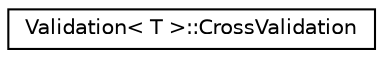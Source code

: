 digraph "Graphical Class Hierarchy"
{
  edge [fontname="Helvetica",fontsize="10",labelfontname="Helvetica",labelfontsize="10"];
  node [fontname="Helvetica",fontsize="10",shape=record];
  rankdir="LR";
  Node0 [label="Validation\< T \>::CrossValidation",height=0.2,width=0.4,color="black", fillcolor="white", style="filled",URL="$struct_validation_1_1_cross_validation.html",tooltip="Structure to manage a cross validation. "];
}
